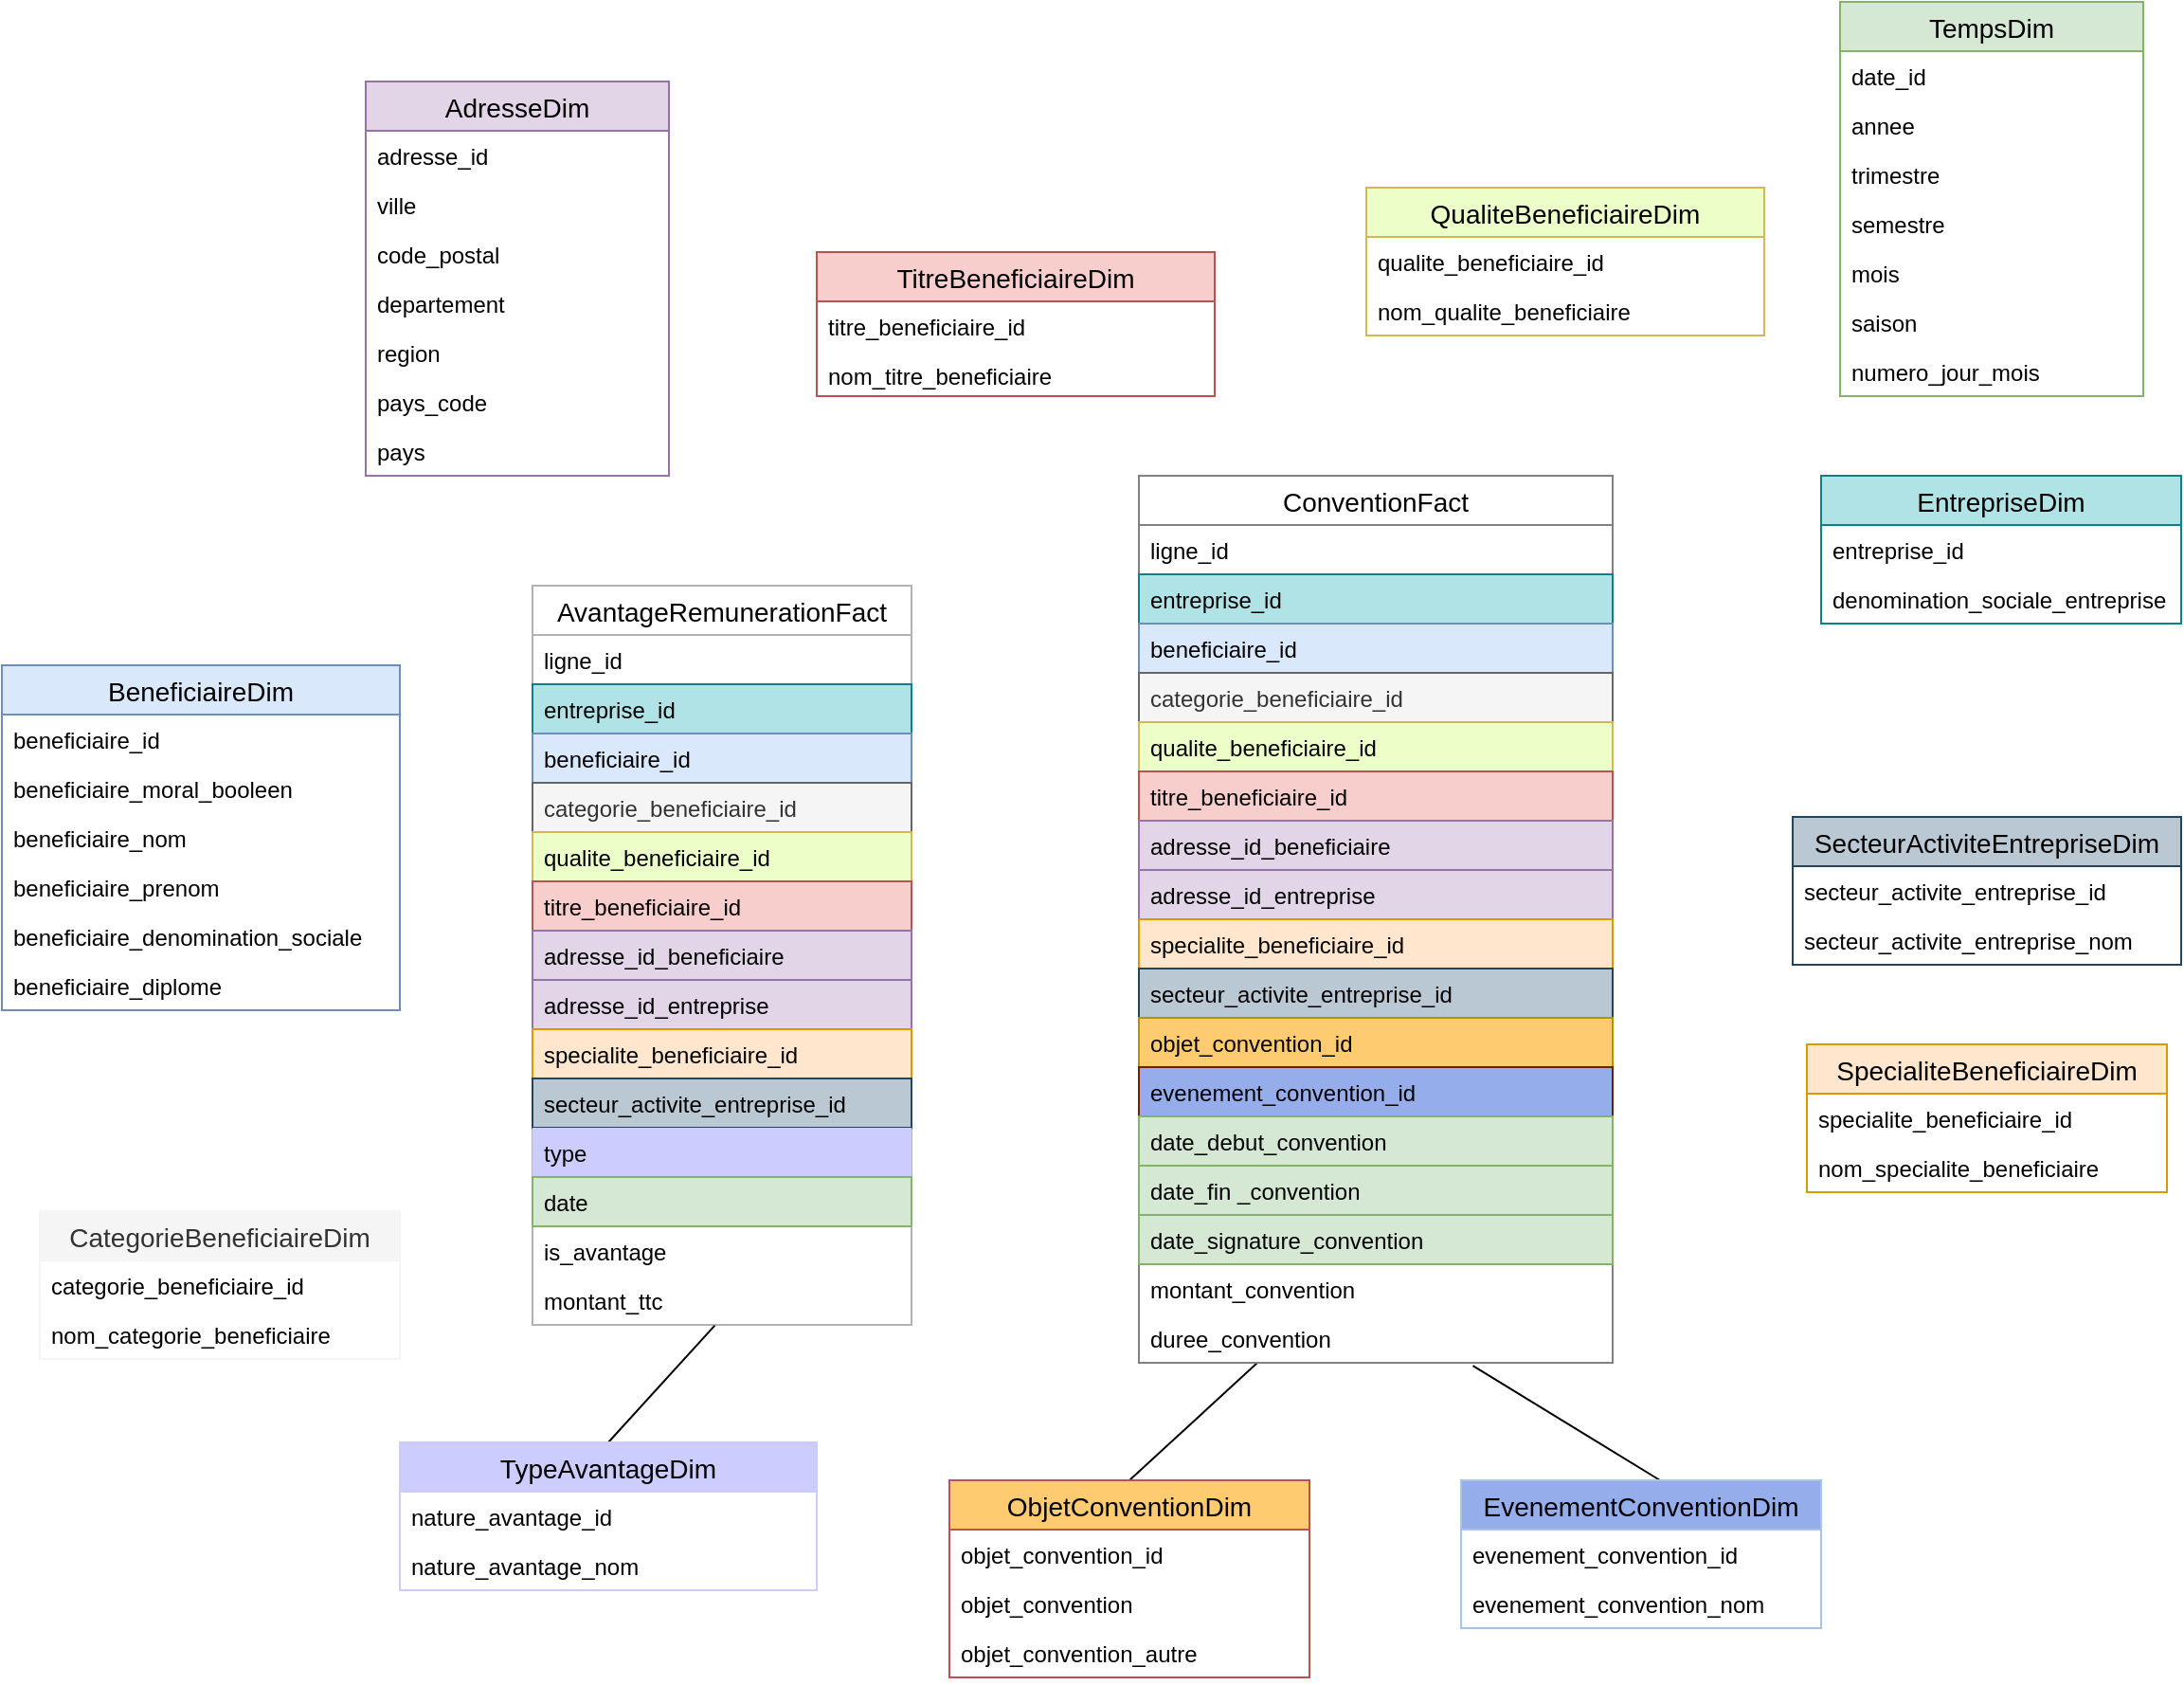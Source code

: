 <mxfile version="12.5.3" type="device"><diagram id="BA9OayzDiVvn1tJZm_DA" name="Page-1"><mxGraphModel dx="1913" dy="1975" grid="1" gridSize="10" guides="1" tooltips="1" connect="1" arrows="1" fold="1" page="1" pageScale="1" pageWidth="827" pageHeight="1169" math="0" shadow="0"><root><mxCell id="0"/><mxCell id="1" parent="0"/><mxCell id="JoVWn-yiUmjj12lgGxYV-21" value="AdresseDim" style="swimlane;fontStyle=0;childLayout=stackLayout;horizontal=1;startSize=26;horizontalStack=0;resizeParent=1;resizeParentMax=0;resizeLast=0;collapsible=1;marginBottom=0;align=center;fontSize=14;strokeColor=#9673a6;fillColor=#E1D5E7;" parent="1" vertex="1"><mxGeometry x="-408" y="-518" width="160" height="208" as="geometry"/></mxCell><mxCell id="JoVWn-yiUmjj12lgGxYV-22" value="adresse_id" style="text;spacingLeft=4;spacingRight=4;overflow=hidden;rotatable=0;points=[[0,0.5],[1,0.5]];portConstraint=eastwest;fontSize=12;" parent="JoVWn-yiUmjj12lgGxYV-21" vertex="1"><mxGeometry y="26" width="160" height="26" as="geometry"/></mxCell><mxCell id="JoVWn-yiUmjj12lgGxYV-25" value="ville" style="text;strokeColor=none;fillColor=none;spacingLeft=4;spacingRight=4;overflow=hidden;rotatable=0;points=[[0,0.5],[1,0.5]];portConstraint=eastwest;fontSize=12;" parent="JoVWn-yiUmjj12lgGxYV-21" vertex="1"><mxGeometry y="52" width="160" height="26" as="geometry"/></mxCell><mxCell id="2FB1o8HSQY_Sg63DgsQh-25" value="code_postal" style="text;strokeColor=none;fillColor=none;spacingLeft=4;spacingRight=4;overflow=hidden;rotatable=0;points=[[0,0.5],[1,0.5]];portConstraint=eastwest;fontSize=12;" parent="JoVWn-yiUmjj12lgGxYV-21" vertex="1"><mxGeometry y="78" width="160" height="26" as="geometry"/></mxCell><mxCell id="2FB1o8HSQY_Sg63DgsQh-26" value="departement" style="text;strokeColor=none;fillColor=none;spacingLeft=4;spacingRight=4;overflow=hidden;rotatable=0;points=[[0,0.5],[1,0.5]];portConstraint=eastwest;fontSize=12;" parent="JoVWn-yiUmjj12lgGxYV-21" vertex="1"><mxGeometry y="104" width="160" height="26" as="geometry"/></mxCell><mxCell id="m3Q-H14pEmRz3FBbESaY-80" value="region" style="text;strokeColor=none;fillColor=none;spacingLeft=4;spacingRight=4;overflow=hidden;rotatable=0;points=[[0,0.5],[1,0.5]];portConstraint=eastwest;fontSize=12;" parent="JoVWn-yiUmjj12lgGxYV-21" vertex="1"><mxGeometry y="130" width="160" height="26" as="geometry"/></mxCell><mxCell id="3_DI5mii_6Rbdc9W6nZs-14" value="pays_code" style="text;strokeColor=none;fillColor=none;spacingLeft=4;spacingRight=4;overflow=hidden;rotatable=0;points=[[0,0.5],[1,0.5]];portConstraint=eastwest;fontSize=12;" parent="JoVWn-yiUmjj12lgGxYV-21" vertex="1"><mxGeometry y="156" width="160" height="26" as="geometry"/></mxCell><mxCell id="m3Q-H14pEmRz3FBbESaY-81" value="pays" style="text;strokeColor=none;fillColor=none;spacingLeft=4;spacingRight=4;overflow=hidden;rotatable=0;points=[[0,0.5],[1,0.5]];portConstraint=eastwest;fontSize=12;" parent="JoVWn-yiUmjj12lgGxYV-21" vertex="1"><mxGeometry y="182" width="160" height="26" as="geometry"/></mxCell><mxCell id="m3Q-H14pEmRz3FBbESaY-27" value="AvantageRemunerationFact" style="swimlane;fontStyle=0;childLayout=stackLayout;horizontal=1;startSize=26;horizontalStack=0;resizeParent=1;resizeParentMax=0;resizeLast=0;collapsible=1;marginBottom=0;align=center;fontSize=14;fillColor=none;strokeColor=#B3B3B3;" parent="1" vertex="1"><mxGeometry x="-320" y="-252" width="200" height="390" as="geometry"/></mxCell><mxCell id="j-00nTsDZ_1gg7k_UsRQ-1" value="ligne_id" style="text;strokeColor=none;fillColor=none;spacingLeft=4;spacingRight=4;overflow=hidden;rotatable=0;points=[[0,0.5],[1,0.5]];portConstraint=eastwest;fontSize=12;" parent="m3Q-H14pEmRz3FBbESaY-27" vertex="1"><mxGeometry y="26" width="200" height="26" as="geometry"/></mxCell><mxCell id="m3Q-H14pEmRz3FBbESaY-36" value="entreprise_id" style="text;strokeColor=#0e8088;fillColor=#b0e3e6;spacingLeft=4;spacingRight=4;overflow=hidden;rotatable=0;points=[[0,0.5],[1,0.5]];portConstraint=eastwest;fontSize=12;" parent="m3Q-H14pEmRz3FBbESaY-27" vertex="1"><mxGeometry y="52" width="200" height="26" as="geometry"/></mxCell><mxCell id="m3Q-H14pEmRz3FBbESaY-28" value="beneficiaire_id" style="text;strokeColor=#6c8ebf;fillColor=#dae8fc;spacingLeft=4;spacingRight=4;overflow=hidden;rotatable=0;points=[[0,0.5],[1,0.5]];portConstraint=eastwest;fontSize=12;" parent="m3Q-H14pEmRz3FBbESaY-27" vertex="1"><mxGeometry y="78" width="200" height="26" as="geometry"/></mxCell><mxCell id="m3Q-H14pEmRz3FBbESaY-29" value="categorie_beneficiaire_id" style="text;strokeColor=#666666;fillColor=#f5f5f5;spacingLeft=4;spacingRight=4;overflow=hidden;rotatable=0;points=[[0,0.5],[1,0.5]];portConstraint=eastwest;fontSize=12;fontColor=#333333;" parent="m3Q-H14pEmRz3FBbESaY-27" vertex="1"><mxGeometry y="104" width="200" height="26" as="geometry"/></mxCell><mxCell id="m3Q-H14pEmRz3FBbESaY-30" value="qualite_beneficiaire_id" style="text;strokeColor=#d6b656;fillColor=#EDFFC9;spacingLeft=4;spacingRight=4;overflow=hidden;rotatable=0;points=[[0,0.5],[1,0.5]];portConstraint=eastwest;fontSize=12;" parent="m3Q-H14pEmRz3FBbESaY-27" vertex="1"><mxGeometry y="130" width="200" height="26" as="geometry"/></mxCell><mxCell id="m3Q-H14pEmRz3FBbESaY-31" value="titre_beneficiaire_id" style="text;strokeColor=#b85450;fillColor=#f8cecc;spacingLeft=4;spacingRight=4;overflow=hidden;rotatable=0;points=[[0,0.5],[1,0.5]];portConstraint=eastwest;fontSize=12;" parent="m3Q-H14pEmRz3FBbESaY-27" vertex="1"><mxGeometry y="156" width="200" height="26" as="geometry"/></mxCell><mxCell id="m3Q-H14pEmRz3FBbESaY-32" value="adresse_id_beneficiaire" style="text;strokeColor=#9673a6;fillColor=#e1d5e7;spacingLeft=4;spacingRight=4;overflow=hidden;rotatable=0;points=[[0,0.5],[1,0.5]];portConstraint=eastwest;fontSize=12;" parent="m3Q-H14pEmRz3FBbESaY-27" vertex="1"><mxGeometry y="182" width="200" height="26" as="geometry"/></mxCell><mxCell id="m3Q-H14pEmRz3FBbESaY-33" value="adresse_id_entreprise" style="text;strokeColor=#9673a6;fillColor=#e1d5e7;spacingLeft=4;spacingRight=4;overflow=hidden;rotatable=0;points=[[0,0.5],[1,0.5]];portConstraint=eastwest;fontSize=12;" parent="m3Q-H14pEmRz3FBbESaY-27" vertex="1"><mxGeometry y="208" width="200" height="26" as="geometry"/></mxCell><mxCell id="m3Q-H14pEmRz3FBbESaY-34" value="specialite_beneficiaire_id" style="text;strokeColor=#d79b00;fillColor=#ffe6cc;spacingLeft=4;spacingRight=4;overflow=hidden;rotatable=0;points=[[0,0.5],[1,0.5]];portConstraint=eastwest;fontSize=12;" parent="m3Q-H14pEmRz3FBbESaY-27" vertex="1"><mxGeometry y="234" width="200" height="26" as="geometry"/></mxCell><mxCell id="m3Q-H14pEmRz3FBbESaY-37" value="secteur_activite_entreprise_id" style="text;strokeColor=#23445d;fillColor=#bac8d3;spacingLeft=4;spacingRight=4;overflow=hidden;rotatable=0;points=[[0,0.5],[1,0.5]];portConstraint=eastwest;fontSize=12;" parent="m3Q-H14pEmRz3FBbESaY-27" vertex="1"><mxGeometry y="260" width="200" height="26" as="geometry"/></mxCell><mxCell id="m3Q-H14pEmRz3FBbESaY-40" value="type" style="text;strokeColor=none;fillColor=#CCCCFF;spacingLeft=4;spacingRight=4;overflow=hidden;rotatable=0;points=[[0,0.5],[1,0.5]];portConstraint=eastwest;fontSize=12;" parent="m3Q-H14pEmRz3FBbESaY-27" vertex="1"><mxGeometry y="286" width="200" height="26" as="geometry"/></mxCell><mxCell id="m3Q-H14pEmRz3FBbESaY-38" value="date" style="text;strokeColor=#82b366;fillColor=#d5e8d4;spacingLeft=4;spacingRight=4;overflow=hidden;rotatable=0;points=[[0,0.5],[1,0.5]];portConstraint=eastwest;fontSize=12;" parent="m3Q-H14pEmRz3FBbESaY-27" vertex="1"><mxGeometry y="312" width="200" height="26" as="geometry"/></mxCell><mxCell id="rzXZI_Ui1S471gCWhxWq-1" value="is_avantage" style="text;strokeColor=none;fillColor=none;spacingLeft=4;spacingRight=4;overflow=hidden;rotatable=0;points=[[0,0.5],[1,0.5]];portConstraint=eastwest;fontSize=12;" parent="m3Q-H14pEmRz3FBbESaY-27" vertex="1"><mxGeometry y="338" width="200" height="26" as="geometry"/></mxCell><mxCell id="m3Q-H14pEmRz3FBbESaY-39" value="montant_ttc" style="text;strokeColor=none;fillColor=none;spacingLeft=4;spacingRight=4;overflow=hidden;rotatable=0;points=[[0,0.5],[1,0.5]];portConstraint=eastwest;fontSize=12;" parent="m3Q-H14pEmRz3FBbESaY-27" vertex="1"><mxGeometry y="364" width="200" height="26" as="geometry"/></mxCell><mxCell id="m3Q-H14pEmRz3FBbESaY-82" style="edgeStyle=none;rounded=0;orthogonalLoop=1;jettySize=auto;html=1;exitX=0.5;exitY=0;exitDx=0;exitDy=0;endArrow=none;endFill=0;entryX=0.481;entryY=1.013;entryDx=0;entryDy=0;entryPerimeter=0;" parent="1" source="m3Q-H14pEmRz3FBbESaY-14" target="m3Q-H14pEmRz3FBbESaY-39" edge="1"><mxGeometry relative="1" as="geometry"><mxPoint x="-240" y="180" as="targetPoint"/></mxGeometry></mxCell><mxCell id="m3Q-H14pEmRz3FBbESaY-14" value="TypeAvantageDim" style="swimlane;fontStyle=0;childLayout=stackLayout;horizontal=1;startSize=26;horizontalStack=0;resizeParent=1;resizeParentMax=0;resizeLast=0;collapsible=1;marginBottom=0;align=center;fontSize=14;strokeColor=#CCCCFF;fillColor=#CCCCFF;" parent="1" vertex="1"><mxGeometry x="-390" y="200" width="220" height="78" as="geometry"/></mxCell><mxCell id="m3Q-H14pEmRz3FBbESaY-15" value="nature_avantage_id" style="text;strokeColor=none;fillColor=none;spacingLeft=4;spacingRight=4;overflow=hidden;rotatable=0;points=[[0,0.5],[1,0.5]];portConstraint=eastwest;fontSize=12;" parent="m3Q-H14pEmRz3FBbESaY-14" vertex="1"><mxGeometry y="26" width="220" height="26" as="geometry"/></mxCell><mxCell id="m3Q-H14pEmRz3FBbESaY-16" value="nature_avantage_nom" style="text;strokeColor=none;fillColor=none;spacingLeft=4;spacingRight=4;overflow=hidden;rotatable=0;points=[[0,0.5],[1,0.5]];portConstraint=eastwest;fontSize=12;" parent="m3Q-H14pEmRz3FBbESaY-14" vertex="1"><mxGeometry y="52" width="220" height="26" as="geometry"/></mxCell><mxCell id="m3Q-H14pEmRz3FBbESaY-83" style="edgeStyle=none;rounded=0;orthogonalLoop=1;jettySize=auto;html=1;exitX=0.5;exitY=0;exitDx=0;exitDy=0;endArrow=none;endFill=0;entryX=0.25;entryY=1;entryDx=0;entryDy=0;" parent="1" source="m3Q-H14pEmRz3FBbESaY-56" target="m3Q-H14pEmRz3FBbESaY-41" edge="1"><mxGeometry relative="1" as="geometry"><mxPoint x="10" y="195" as="targetPoint"/></mxGeometry></mxCell><mxCell id="m3Q-H14pEmRz3FBbESaY-84" style="edgeStyle=none;rounded=0;orthogonalLoop=1;jettySize=auto;html=1;exitX=0.5;exitY=0;exitDx=0;exitDy=0;endArrow=none;endFill=0;entryX=0.705;entryY=1.06;entryDx=0;entryDy=0;entryPerimeter=0;" parent="1" target="3_DI5mii_6Rbdc9W6nZs-8" edge="1"><mxGeometry relative="1" as="geometry"><mxPoint x="96" y="212" as="targetPoint"/><mxPoint x="275" y="220" as="sourcePoint"/></mxGeometry></mxCell><mxCell id="m3Q-H14pEmRz3FBbESaY-41" value="ConventionFact" style="swimlane;fontStyle=0;childLayout=stackLayout;horizontal=1;startSize=26;horizontalStack=0;resizeParent=1;resizeParentMax=0;resizeLast=0;collapsible=1;marginBottom=0;align=center;fontSize=14;fillColor=none;strokeColor=#808080;" parent="1" vertex="1"><mxGeometry y="-310" width="250" height="468" as="geometry"><mxRectangle x="80" y="-320" width="130" height="26" as="alternateBounds"/></mxGeometry></mxCell><mxCell id="j-00nTsDZ_1gg7k_UsRQ-2" value="ligne_id" style="text;strokeColor=none;fillColor=none;spacingLeft=4;spacingRight=4;overflow=hidden;rotatable=0;points=[[0,0.5],[1,0.5]];portConstraint=eastwest;fontSize=12;" parent="m3Q-H14pEmRz3FBbESaY-41" vertex="1"><mxGeometry y="26" width="250" height="26" as="geometry"/></mxCell><mxCell id="m3Q-H14pEmRz3FBbESaY-50" value="entreprise_id" style="text;strokeColor=#0e8088;fillColor=#b0e3e6;spacingLeft=4;spacingRight=4;overflow=hidden;rotatable=0;points=[[0,0.5],[1,0.5]];portConstraint=eastwest;fontSize=12;" parent="m3Q-H14pEmRz3FBbESaY-41" vertex="1"><mxGeometry y="52" width="250" height="26" as="geometry"/></mxCell><mxCell id="m3Q-H14pEmRz3FBbESaY-42" value="beneficiaire_id" style="text;strokeColor=#6c8ebf;fillColor=#dae8fc;spacingLeft=4;spacingRight=4;overflow=hidden;rotatable=0;points=[[0,0.5],[1,0.5]];portConstraint=eastwest;fontSize=12;" parent="m3Q-H14pEmRz3FBbESaY-41" vertex="1"><mxGeometry y="78" width="250" height="26" as="geometry"/></mxCell><mxCell id="m3Q-H14pEmRz3FBbESaY-43" value="categorie_beneficiaire_id" style="text;strokeColor=#666666;fillColor=#f5f5f5;spacingLeft=4;spacingRight=4;overflow=hidden;rotatable=0;points=[[0,0.5],[1,0.5]];portConstraint=eastwest;fontSize=12;fontColor=#333333;" parent="m3Q-H14pEmRz3FBbESaY-41" vertex="1"><mxGeometry y="104" width="250" height="26" as="geometry"/></mxCell><mxCell id="m3Q-H14pEmRz3FBbESaY-44" value="qualite_beneficiaire_id" style="text;strokeColor=#d6b656;fillColor=#EDFFC9;spacingLeft=4;spacingRight=4;overflow=hidden;rotatable=0;points=[[0,0.5],[1,0.5]];portConstraint=eastwest;fontSize=12;" parent="m3Q-H14pEmRz3FBbESaY-41" vertex="1"><mxGeometry y="130" width="250" height="26" as="geometry"/></mxCell><mxCell id="m3Q-H14pEmRz3FBbESaY-45" value="titre_beneficiaire_id" style="text;strokeColor=#b85450;fillColor=#f8cecc;spacingLeft=4;spacingRight=4;overflow=hidden;rotatable=0;points=[[0,0.5],[1,0.5]];portConstraint=eastwest;fontSize=12;" parent="m3Q-H14pEmRz3FBbESaY-41" vertex="1"><mxGeometry y="156" width="250" height="26" as="geometry"/></mxCell><mxCell id="m3Q-H14pEmRz3FBbESaY-46" value="adresse_id_beneficiaire" style="text;strokeColor=#9673a6;fillColor=#e1d5e7;spacingLeft=4;spacingRight=4;overflow=hidden;rotatable=0;points=[[0,0.5],[1,0.5]];portConstraint=eastwest;fontSize=12;" parent="m3Q-H14pEmRz3FBbESaY-41" vertex="1"><mxGeometry y="182" width="250" height="26" as="geometry"/></mxCell><mxCell id="m3Q-H14pEmRz3FBbESaY-47" value="adresse_id_entreprise" style="text;strokeColor=#9673a6;fillColor=#e1d5e7;spacingLeft=4;spacingRight=4;overflow=hidden;rotatable=0;points=[[0,0.5],[1,0.5]];portConstraint=eastwest;fontSize=12;" parent="m3Q-H14pEmRz3FBbESaY-41" vertex="1"><mxGeometry y="208" width="250" height="26" as="geometry"/></mxCell><mxCell id="m3Q-H14pEmRz3FBbESaY-48" value="specialite_beneficiaire_id" style="text;strokeColor=#d79b00;fillColor=#ffe6cc;spacingLeft=4;spacingRight=4;overflow=hidden;rotatable=0;points=[[0,0.5],[1,0.5]];portConstraint=eastwest;fontSize=12;" parent="m3Q-H14pEmRz3FBbESaY-41" vertex="1"><mxGeometry y="234" width="250" height="26" as="geometry"/></mxCell><mxCell id="m3Q-H14pEmRz3FBbESaY-51" value="secteur_activite_entreprise_id" style="text;strokeColor=#23445d;fillColor=#bac8d3;spacingLeft=4;spacingRight=4;overflow=hidden;rotatable=0;points=[[0,0.5],[1,0.5]];portConstraint=eastwest;fontSize=12;" parent="m3Q-H14pEmRz3FBbESaY-41" vertex="1"><mxGeometry y="260" width="250" height="26" as="geometry"/></mxCell><mxCell id="m3Q-H14pEmRz3FBbESaY-60" value="objet_convention_id" style="text;strokeColor=#B09500;spacingLeft=4;spacingRight=4;overflow=hidden;rotatable=0;points=[[0,0.5],[1,0.5]];portConstraint=eastwest;fontSize=12;fillColor=#FFCB70;" parent="m3Q-H14pEmRz3FBbESaY-41" vertex="1"><mxGeometry y="286" width="250" height="26" as="geometry"/></mxCell><mxCell id="m3Q-H14pEmRz3FBbESaY-70" value="evenement_convention_id" style="text;strokeColor=#6D1F00;spacingLeft=4;spacingRight=4;overflow=hidden;rotatable=0;points=[[0,0.5],[1,0.5]];portConstraint=eastwest;fontSize=12;fillColor=#96ADEB;" parent="m3Q-H14pEmRz3FBbESaY-41" vertex="1"><mxGeometry y="312" width="250" height="26" as="geometry"/></mxCell><mxCell id="m3Q-H14pEmRz3FBbESaY-53" value="date_debut_convention" style="text;strokeColor=#82b366;fillColor=#d5e8d4;spacingLeft=4;spacingRight=4;overflow=hidden;rotatable=0;points=[[0,0.5],[1,0.5]];portConstraint=eastwest;fontSize=12;" parent="m3Q-H14pEmRz3FBbESaY-41" vertex="1"><mxGeometry y="338" width="250" height="26" as="geometry"/></mxCell><mxCell id="m3Q-H14pEmRz3FBbESaY-55" value="date_fin _convention" style="text;strokeColor=#82b366;fillColor=#d5e8d4;spacingLeft=4;spacingRight=4;overflow=hidden;rotatable=0;points=[[0,0.5],[1,0.5]];portConstraint=eastwest;fontSize=12;" parent="m3Q-H14pEmRz3FBbESaY-41" vertex="1"><mxGeometry y="364" width="250" height="26" as="geometry"/></mxCell><mxCell id="m3Q-H14pEmRz3FBbESaY-61" value="date_signature_convention" style="text;strokeColor=#82b366;fillColor=#d5e8d4;spacingLeft=4;spacingRight=4;overflow=hidden;rotatable=0;points=[[0,0.5],[1,0.5]];portConstraint=eastwest;fontSize=12;" parent="m3Q-H14pEmRz3FBbESaY-41" vertex="1"><mxGeometry y="390" width="250" height="26" as="geometry"/></mxCell><mxCell id="m3Q-H14pEmRz3FBbESaY-54" value="montant_convention" style="text;strokeColor=none;fillColor=none;spacingLeft=4;spacingRight=4;overflow=hidden;rotatable=0;points=[[0,0.5],[1,0.5]];portConstraint=eastwest;fontSize=12;" parent="m3Q-H14pEmRz3FBbESaY-41" vertex="1"><mxGeometry y="416" width="250" height="26" as="geometry"/></mxCell><mxCell id="3_DI5mii_6Rbdc9W6nZs-8" value="duree_convention" style="text;strokeColor=none;fillColor=none;spacingLeft=4;spacingRight=4;overflow=hidden;rotatable=0;points=[[0,0.5],[1,0.5]];portConstraint=eastwest;fontSize=12;" parent="m3Q-H14pEmRz3FBbESaY-41" vertex="1"><mxGeometry y="442" width="250" height="26" as="geometry"/></mxCell><mxCell id="m3Q-H14pEmRz3FBbESaY-20" value="SecteurActiviteEntrepriseDim" style="swimlane;fontStyle=0;childLayout=stackLayout;horizontal=1;startSize=26;horizontalStack=0;resizeParent=1;resizeParentMax=0;resizeLast=0;collapsible=1;marginBottom=0;align=center;fontSize=14;fillColor=#bac8d3;strokeColor=#23445d;" parent="1" vertex="1"><mxGeometry x="345" y="-130" width="205" height="78" as="geometry"/></mxCell><mxCell id="m3Q-H14pEmRz3FBbESaY-21" value="secteur_activite_entreprise_id" style="text;strokeColor=none;fillColor=none;spacingLeft=4;spacingRight=4;overflow=hidden;rotatable=0;points=[[0,0.5],[1,0.5]];portConstraint=eastwest;fontSize=12;" parent="m3Q-H14pEmRz3FBbESaY-20" vertex="1"><mxGeometry y="26" width="205" height="26" as="geometry"/></mxCell><mxCell id="m3Q-H14pEmRz3FBbESaY-23" value="secteur_activite_entreprise_nom" style="text;strokeColor=none;fillColor=none;spacingLeft=4;spacingRight=4;overflow=hidden;rotatable=0;points=[[0,0.5],[1,0.5]];portConstraint=eastwest;fontSize=12;" parent="m3Q-H14pEmRz3FBbESaY-20" vertex="1"><mxGeometry y="52" width="205" height="26" as="geometry"/></mxCell><mxCell id="JoVWn-yiUmjj12lgGxYV-17" value="SpecialiteBeneficiaireDim" style="swimlane;fontStyle=0;childLayout=stackLayout;horizontal=1;startSize=26;horizontalStack=0;resizeParent=1;resizeParentMax=0;resizeLast=0;collapsible=1;marginBottom=0;align=center;fontSize=14;strokeColor=#d79b00;fillColor=#FFE6CC;" parent="1" vertex="1"><mxGeometry x="352.5" y="-10" width="190" height="78" as="geometry"/></mxCell><mxCell id="JoVWn-yiUmjj12lgGxYV-18" value="specialite_beneficiaire_id" style="text;strokeColor=none;fillColor=none;spacingLeft=4;spacingRight=4;overflow=hidden;rotatable=0;points=[[0,0.5],[1,0.5]];portConstraint=eastwest;fontSize=12;" parent="JoVWn-yiUmjj12lgGxYV-17" vertex="1"><mxGeometry y="26" width="190" height="26" as="geometry"/></mxCell><mxCell id="JoVWn-yiUmjj12lgGxYV-20" value="nom_specialite_beneficiaire" style="text;strokeColor=none;fillColor=none;spacingLeft=4;spacingRight=4;overflow=hidden;rotatable=0;points=[[0,0.5],[1,0.5]];portConstraint=eastwest;fontSize=12;" parent="JoVWn-yiUmjj12lgGxYV-17" vertex="1"><mxGeometry y="52" width="190" height="26" as="geometry"/></mxCell><mxCell id="2FB1o8HSQY_Sg63DgsQh-15" value="TempsDim" style="swimlane;fontStyle=0;childLayout=stackLayout;horizontal=1;startSize=26;horizontalStack=0;resizeParent=1;resizeParentMax=0;resizeLast=0;collapsible=1;marginBottom=0;align=center;fontSize=14;strokeColor=#82b366;fillColor=#D5E8D4;" parent="1" vertex="1"><mxGeometry x="370" y="-560" width="160" height="208" as="geometry"/></mxCell><mxCell id="2FB1o8HSQY_Sg63DgsQh-16" value="date_id" style="text;strokeColor=none;fillColor=none;spacingLeft=4;spacingRight=4;overflow=hidden;rotatable=0;points=[[0,0.5],[1,0.5]];portConstraint=eastwest;fontSize=12;" parent="2FB1o8HSQY_Sg63DgsQh-15" vertex="1"><mxGeometry y="26" width="160" height="26" as="geometry"/></mxCell><mxCell id="2FB1o8HSQY_Sg63DgsQh-17" value="annee" style="text;strokeColor=none;fillColor=none;spacingLeft=4;spacingRight=4;overflow=hidden;rotatable=0;points=[[0,0.5],[1,0.5]];portConstraint=eastwest;fontSize=12;" parent="2FB1o8HSQY_Sg63DgsQh-15" vertex="1"><mxGeometry y="52" width="160" height="26" as="geometry"/></mxCell><mxCell id="2FB1o8HSQY_Sg63DgsQh-18" value="trimestre" style="text;strokeColor=none;fillColor=none;spacingLeft=4;spacingRight=4;overflow=hidden;rotatable=0;points=[[0,0.5],[1,0.5]];portConstraint=eastwest;fontSize=12;" parent="2FB1o8HSQY_Sg63DgsQh-15" vertex="1"><mxGeometry y="78" width="160" height="26" as="geometry"/></mxCell><mxCell id="3_DI5mii_6Rbdc9W6nZs-13" value="semestre" style="text;strokeColor=none;fillColor=none;spacingLeft=4;spacingRight=4;overflow=hidden;rotatable=0;points=[[0,0.5],[1,0.5]];portConstraint=eastwest;fontSize=12;" parent="2FB1o8HSQY_Sg63DgsQh-15" vertex="1"><mxGeometry y="104" width="160" height="26" as="geometry"/></mxCell><mxCell id="2FB1o8HSQY_Sg63DgsQh-19" value="mois" style="text;strokeColor=none;fillColor=none;spacingLeft=4;spacingRight=4;overflow=hidden;rotatable=0;points=[[0,0.5],[1,0.5]];portConstraint=eastwest;fontSize=12;" parent="2FB1o8HSQY_Sg63DgsQh-15" vertex="1"><mxGeometry y="130" width="160" height="26" as="geometry"/></mxCell><mxCell id="2FB1o8HSQY_Sg63DgsQh-20" value="saison" style="text;strokeColor=none;fillColor=none;spacingLeft=4;spacingRight=4;overflow=hidden;rotatable=0;points=[[0,0.5],[1,0.5]];portConstraint=eastwest;fontSize=12;" parent="2FB1o8HSQY_Sg63DgsQh-15" vertex="1"><mxGeometry y="156" width="160" height="26" as="geometry"/></mxCell><mxCell id="2FB1o8HSQY_Sg63DgsQh-21" value="numero_jour_mois" style="text;strokeColor=none;fillColor=none;spacingLeft=4;spacingRight=4;overflow=hidden;rotatable=0;points=[[0,0.5],[1,0.5]];portConstraint=eastwest;fontSize=12;" parent="2FB1o8HSQY_Sg63DgsQh-15" vertex="1"><mxGeometry y="182" width="160" height="26" as="geometry"/></mxCell><mxCell id="JoVWn-yiUmjj12lgGxYV-9" value="QualiteBeneficiaireDim" style="swimlane;fontStyle=0;childLayout=stackLayout;horizontal=1;startSize=26;horizontalStack=0;resizeParent=1;resizeParentMax=0;resizeLast=0;collapsible=1;marginBottom=0;align=center;fontSize=14;fillColor=#EDFFC9;strokeColor=#d6b656;" parent="1" vertex="1"><mxGeometry x="120" y="-462" width="210" height="78" as="geometry"/></mxCell><mxCell id="JoVWn-yiUmjj12lgGxYV-10" value="qualite_beneficiaire_id" style="text;strokeColor=none;fillColor=none;spacingLeft=4;spacingRight=4;overflow=hidden;rotatable=0;points=[[0,0.5],[1,0.5]];portConstraint=eastwest;fontSize=12;" parent="JoVWn-yiUmjj12lgGxYV-9" vertex="1"><mxGeometry y="26" width="210" height="26" as="geometry"/></mxCell><mxCell id="JoVWn-yiUmjj12lgGxYV-12" value="nom_qualite_beneficiaire" style="text;strokeColor=none;fillColor=none;spacingLeft=4;spacingRight=4;overflow=hidden;rotatable=0;points=[[0,0.5],[1,0.5]];portConstraint=eastwest;fontSize=12;" parent="JoVWn-yiUmjj12lgGxYV-9" vertex="1"><mxGeometry y="52" width="210" height="26" as="geometry"/></mxCell><mxCell id="JoVWn-yiUmjj12lgGxYV-13" value="TitreBeneficiaireDim" style="swimlane;fontStyle=0;childLayout=stackLayout;horizontal=1;startSize=26;horizontalStack=0;resizeParent=1;resizeParentMax=0;resizeLast=0;collapsible=1;marginBottom=0;align=center;fontSize=14;fillColor=#f8cecc;strokeColor=#b85450;" parent="1" vertex="1"><mxGeometry x="-170" y="-428" width="210" height="76" as="geometry"/></mxCell><mxCell id="JoVWn-yiUmjj12lgGxYV-14" value="titre_beneficiaire_id" style="text;spacingLeft=4;spacingRight=4;overflow=hidden;rotatable=0;points=[[0,0.5],[1,0.5]];portConstraint=eastwest;fontSize=12;" parent="JoVWn-yiUmjj12lgGxYV-13" vertex="1"><mxGeometry y="26" width="210" height="26" as="geometry"/></mxCell><mxCell id="JoVWn-yiUmjj12lgGxYV-16" value="nom_titre_beneficiaire" style="text;strokeColor=none;fillColor=none;spacingLeft=4;spacingRight=4;overflow=hidden;rotatable=0;points=[[0,0.5],[1,0.5]];portConstraint=eastwest;fontSize=12;" parent="JoVWn-yiUmjj12lgGxYV-13" vertex="1"><mxGeometry y="52" width="210" height="24" as="geometry"/></mxCell><mxCell id="m3Q-H14pEmRz3FBbESaY-56" value="ObjetConventionDim" style="swimlane;fontStyle=0;childLayout=stackLayout;horizontal=1;startSize=26;horizontalStack=0;resizeParent=1;resizeParentMax=0;resizeLast=0;collapsible=1;marginBottom=0;align=center;fontSize=14;strokeColor=#b85450;fillColor=#FFCB70;" parent="1" vertex="1"><mxGeometry x="-100" y="220" width="190" height="104" as="geometry"/></mxCell><mxCell id="m3Q-H14pEmRz3FBbESaY-57" value="objet_convention_id" style="text;strokeColor=none;fillColor=none;spacingLeft=4;spacingRight=4;overflow=hidden;rotatable=0;points=[[0,0.5],[1,0.5]];portConstraint=eastwest;fontSize=12;" parent="m3Q-H14pEmRz3FBbESaY-56" vertex="1"><mxGeometry y="26" width="190" height="26" as="geometry"/></mxCell><mxCell id="m3Q-H14pEmRz3FBbESaY-58" value="objet_convention" style="text;strokeColor=none;fillColor=none;spacingLeft=4;spacingRight=4;overflow=hidden;rotatable=0;points=[[0,0.5],[1,0.5]];portConstraint=eastwest;fontSize=12;" parent="m3Q-H14pEmRz3FBbESaY-56" vertex="1"><mxGeometry y="52" width="190" height="26" as="geometry"/></mxCell><mxCell id="m3Q-H14pEmRz3FBbESaY-59" value="objet_convention_autre" style="text;strokeColor=none;fillColor=none;spacingLeft=4;spacingRight=4;overflow=hidden;rotatable=0;points=[[0,0.5],[1,0.5]];portConstraint=eastwest;fontSize=12;" parent="m3Q-H14pEmRz3FBbESaY-56" vertex="1"><mxGeometry y="78" width="190" height="26" as="geometry"/></mxCell><mxCell id="2FB1o8HSQY_Sg63DgsQh-1" value="EntrepriseDim" style="swimlane;fontStyle=0;childLayout=stackLayout;horizontal=1;startSize=26;horizontalStack=0;resizeParent=1;resizeParentMax=0;resizeLast=0;collapsible=1;marginBottom=0;align=center;fontSize=14;fillColor=#b0e3e6;strokeColor=#0e8088;" parent="1" vertex="1"><mxGeometry x="360" y="-310" width="190" height="78" as="geometry"/></mxCell><mxCell id="2FB1o8HSQY_Sg63DgsQh-2" value="entreprise_id" style="text;strokeColor=none;fillColor=none;spacingLeft=4;spacingRight=4;overflow=hidden;rotatable=0;points=[[0,0.5],[1,0.5]];portConstraint=eastwest;fontSize=12;" parent="2FB1o8HSQY_Sg63DgsQh-1" vertex="1"><mxGeometry y="26" width="190" height="26" as="geometry"/></mxCell><mxCell id="2FB1o8HSQY_Sg63DgsQh-3" value="denomination_sociale_entreprise" style="text;strokeColor=none;fillColor=none;spacingLeft=4;spacingRight=4;overflow=hidden;rotatable=0;points=[[0,0.5],[1,0.5]];portConstraint=eastwest;fontSize=12;" parent="2FB1o8HSQY_Sg63DgsQh-1" vertex="1"><mxGeometry y="52" width="190" height="26" as="geometry"/></mxCell><mxCell id="m3Q-H14pEmRz3FBbESaY-62" value="EvenementConventionDim" style="swimlane;fontStyle=0;childLayout=stackLayout;horizontal=1;startSize=26;horizontalStack=0;resizeParent=1;resizeParentMax=0;resizeLast=0;collapsible=1;marginBottom=0;align=center;fontSize=14;strokeColor=#A9C4EB;fillColor=#96ADEB;" parent="1" vertex="1"><mxGeometry x="170" y="220" width="190" height="78" as="geometry"/></mxCell><mxCell id="m3Q-H14pEmRz3FBbESaY-63" value="evenement_convention_id" style="text;strokeColor=none;fillColor=none;spacingLeft=4;spacingRight=4;overflow=hidden;rotatable=0;points=[[0,0.5],[1,0.5]];portConstraint=eastwest;fontSize=12;" parent="m3Q-H14pEmRz3FBbESaY-62" vertex="1"><mxGeometry y="26" width="190" height="26" as="geometry"/></mxCell><mxCell id="m3Q-H14pEmRz3FBbESaY-64" value="evenement_convention_nom" style="text;strokeColor=none;fillColor=none;spacingLeft=4;spacingRight=4;overflow=hidden;rotatable=0;points=[[0,0.5],[1,0.5]];portConstraint=eastwest;fontSize=12;" parent="m3Q-H14pEmRz3FBbESaY-62" vertex="1"><mxGeometry y="52" width="190" height="26" as="geometry"/></mxCell><mxCell id="JoVWn-yiUmjj12lgGxYV-1" value="CategorieBeneficiaireDim" style="swimlane;fontStyle=0;childLayout=stackLayout;horizontal=1;startSize=26;horizontalStack=0;resizeParent=1;resizeParentMax=0;resizeLast=0;collapsible=1;marginBottom=0;align=center;fontSize=14;fontColor=#333333;strokeColor=#F5F5F5;fillColor=#F5F5F5;" parent="1" vertex="1"><mxGeometry x="-580" y="78" width="190" height="78" as="geometry"/></mxCell><mxCell id="JoVWn-yiUmjj12lgGxYV-2" value="categorie_beneficiaire_id" style="text;strokeColor=none;fillColor=none;spacingLeft=4;spacingRight=4;overflow=hidden;rotatable=0;points=[[0,0.5],[1,0.5]];portConstraint=eastwest;fontSize=12;" parent="JoVWn-yiUmjj12lgGxYV-1" vertex="1"><mxGeometry y="26" width="190" height="26" as="geometry"/></mxCell><mxCell id="JoVWn-yiUmjj12lgGxYV-4" value="nom_categorie_beneficiaire" style="text;strokeColor=none;fillColor=none;spacingLeft=4;spacingRight=4;overflow=hidden;rotatable=0;points=[[0,0.5],[1,0.5]];portConstraint=eastwest;fontSize=12;" parent="JoVWn-yiUmjj12lgGxYV-1" vertex="1"><mxGeometry y="52" width="190" height="26" as="geometry"/></mxCell><mxCell id="JoVWn-yiUmjj12lgGxYV-5" value="BeneficiaireDim" style="swimlane;fontStyle=0;childLayout=stackLayout;horizontal=1;startSize=26;horizontalStack=0;resizeParent=1;resizeParentMax=0;resizeLast=0;collapsible=1;marginBottom=0;align=center;fontSize=14;fillColor=#dae8fc;strokeColor=#6c8ebf;" parent="1" vertex="1"><mxGeometry x="-600" y="-210" width="210" height="182" as="geometry"/></mxCell><mxCell id="JoVWn-yiUmjj12lgGxYV-6" value="beneficiaire_id" style="text;strokeColor=none;fillColor=none;spacingLeft=4;spacingRight=4;overflow=hidden;rotatable=0;points=[[0,0.5],[1,0.5]];portConstraint=eastwest;fontSize=12;" parent="JoVWn-yiUmjj12lgGxYV-5" vertex="1"><mxGeometry y="26" width="210" height="26" as="geometry"/></mxCell><mxCell id="3_DI5mii_6Rbdc9W6nZs-12" value="beneficiaire_moral_booleen" style="text;strokeColor=none;fillColor=none;spacingLeft=4;spacingRight=4;overflow=hidden;rotatable=0;points=[[0,0.5],[1,0.5]];portConstraint=eastwest;fontSize=12;" parent="JoVWn-yiUmjj12lgGxYV-5" vertex="1"><mxGeometry y="52" width="210" height="26" as="geometry"/></mxCell><mxCell id="JoVWn-yiUmjj12lgGxYV-7" value="beneficiaire_nom" style="text;strokeColor=none;fillColor=none;spacingLeft=4;spacingRight=4;overflow=hidden;rotatable=0;points=[[0,0.5],[1,0.5]];portConstraint=eastwest;fontSize=12;" parent="JoVWn-yiUmjj12lgGxYV-5" vertex="1"><mxGeometry y="78" width="210" height="26" as="geometry"/></mxCell><mxCell id="JoVWn-yiUmjj12lgGxYV-8" value="beneficiaire_prenom" style="text;strokeColor=none;fillColor=none;spacingLeft=4;spacingRight=4;overflow=hidden;rotatable=0;points=[[0,0.5],[1,0.5]];portConstraint=eastwest;fontSize=12;" parent="JoVWn-yiUmjj12lgGxYV-5" vertex="1"><mxGeometry y="104" width="210" height="26" as="geometry"/></mxCell><mxCell id="r9B57oMqXnofjznq_9GZ-1" value="beneficiaire_denomination_sociale" style="text;strokeColor=none;fillColor=none;spacingLeft=4;spacingRight=4;overflow=hidden;rotatable=0;points=[[0,0.5],[1,0.5]];portConstraint=eastwest;fontSize=12;" parent="JoVWn-yiUmjj12lgGxYV-5" vertex="1"><mxGeometry y="130" width="210" height="26" as="geometry"/></mxCell><mxCell id="3_DI5mii_6Rbdc9W6nZs-20" value="beneficiaire_diplome" style="text;strokeColor=none;fillColor=none;spacingLeft=4;spacingRight=4;overflow=hidden;rotatable=0;points=[[0,0.5],[1,0.5]];portConstraint=eastwest;fontSize=12;" parent="JoVWn-yiUmjj12lgGxYV-5" vertex="1"><mxGeometry y="156" width="210" height="26" as="geometry"/></mxCell></root></mxGraphModel></diagram></mxfile>